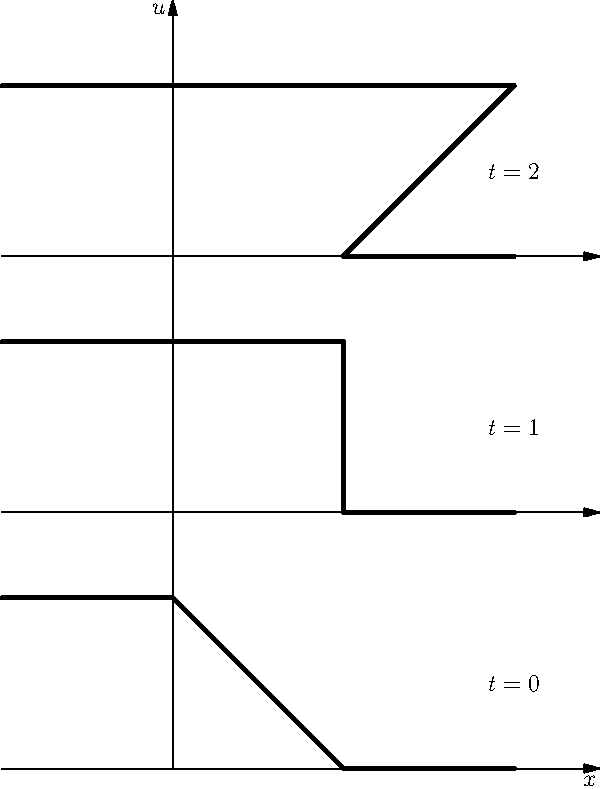 import graph;
size(300,0);

xaxis("$x$", -1, 2.5, Arrow);
yaxis("$u$",  0, 4.5, Arrow);

real x1 = -1;
real x2 =  1;
real x3 =  2;

pair p1 = (x1,1);
pair p2 = (0,1);
pair p3 = (x2,0);
pair p4 = (x3,0);

pen pt = linewidth(2);
pen ps = linewidth(1.5);

draw(p1--p2--p3--p4, pt);
draw((x1,2.5)--(x2,2.5)--(x2,1.5)--(x3,1.5), pt);
draw((x1,4.0)--(x3,4.0)--(x2,3.0)--(x3,3.0), pt);

draw((-1,1.5)--(2.5,1.5), Arrow);
draw((-1,3.0)--(2.5,3.0), Arrow);

label("$t=0$", (2,0.5));
label("$t=1$", (2,2.0));
label("$t=2$", (2,3.5));
